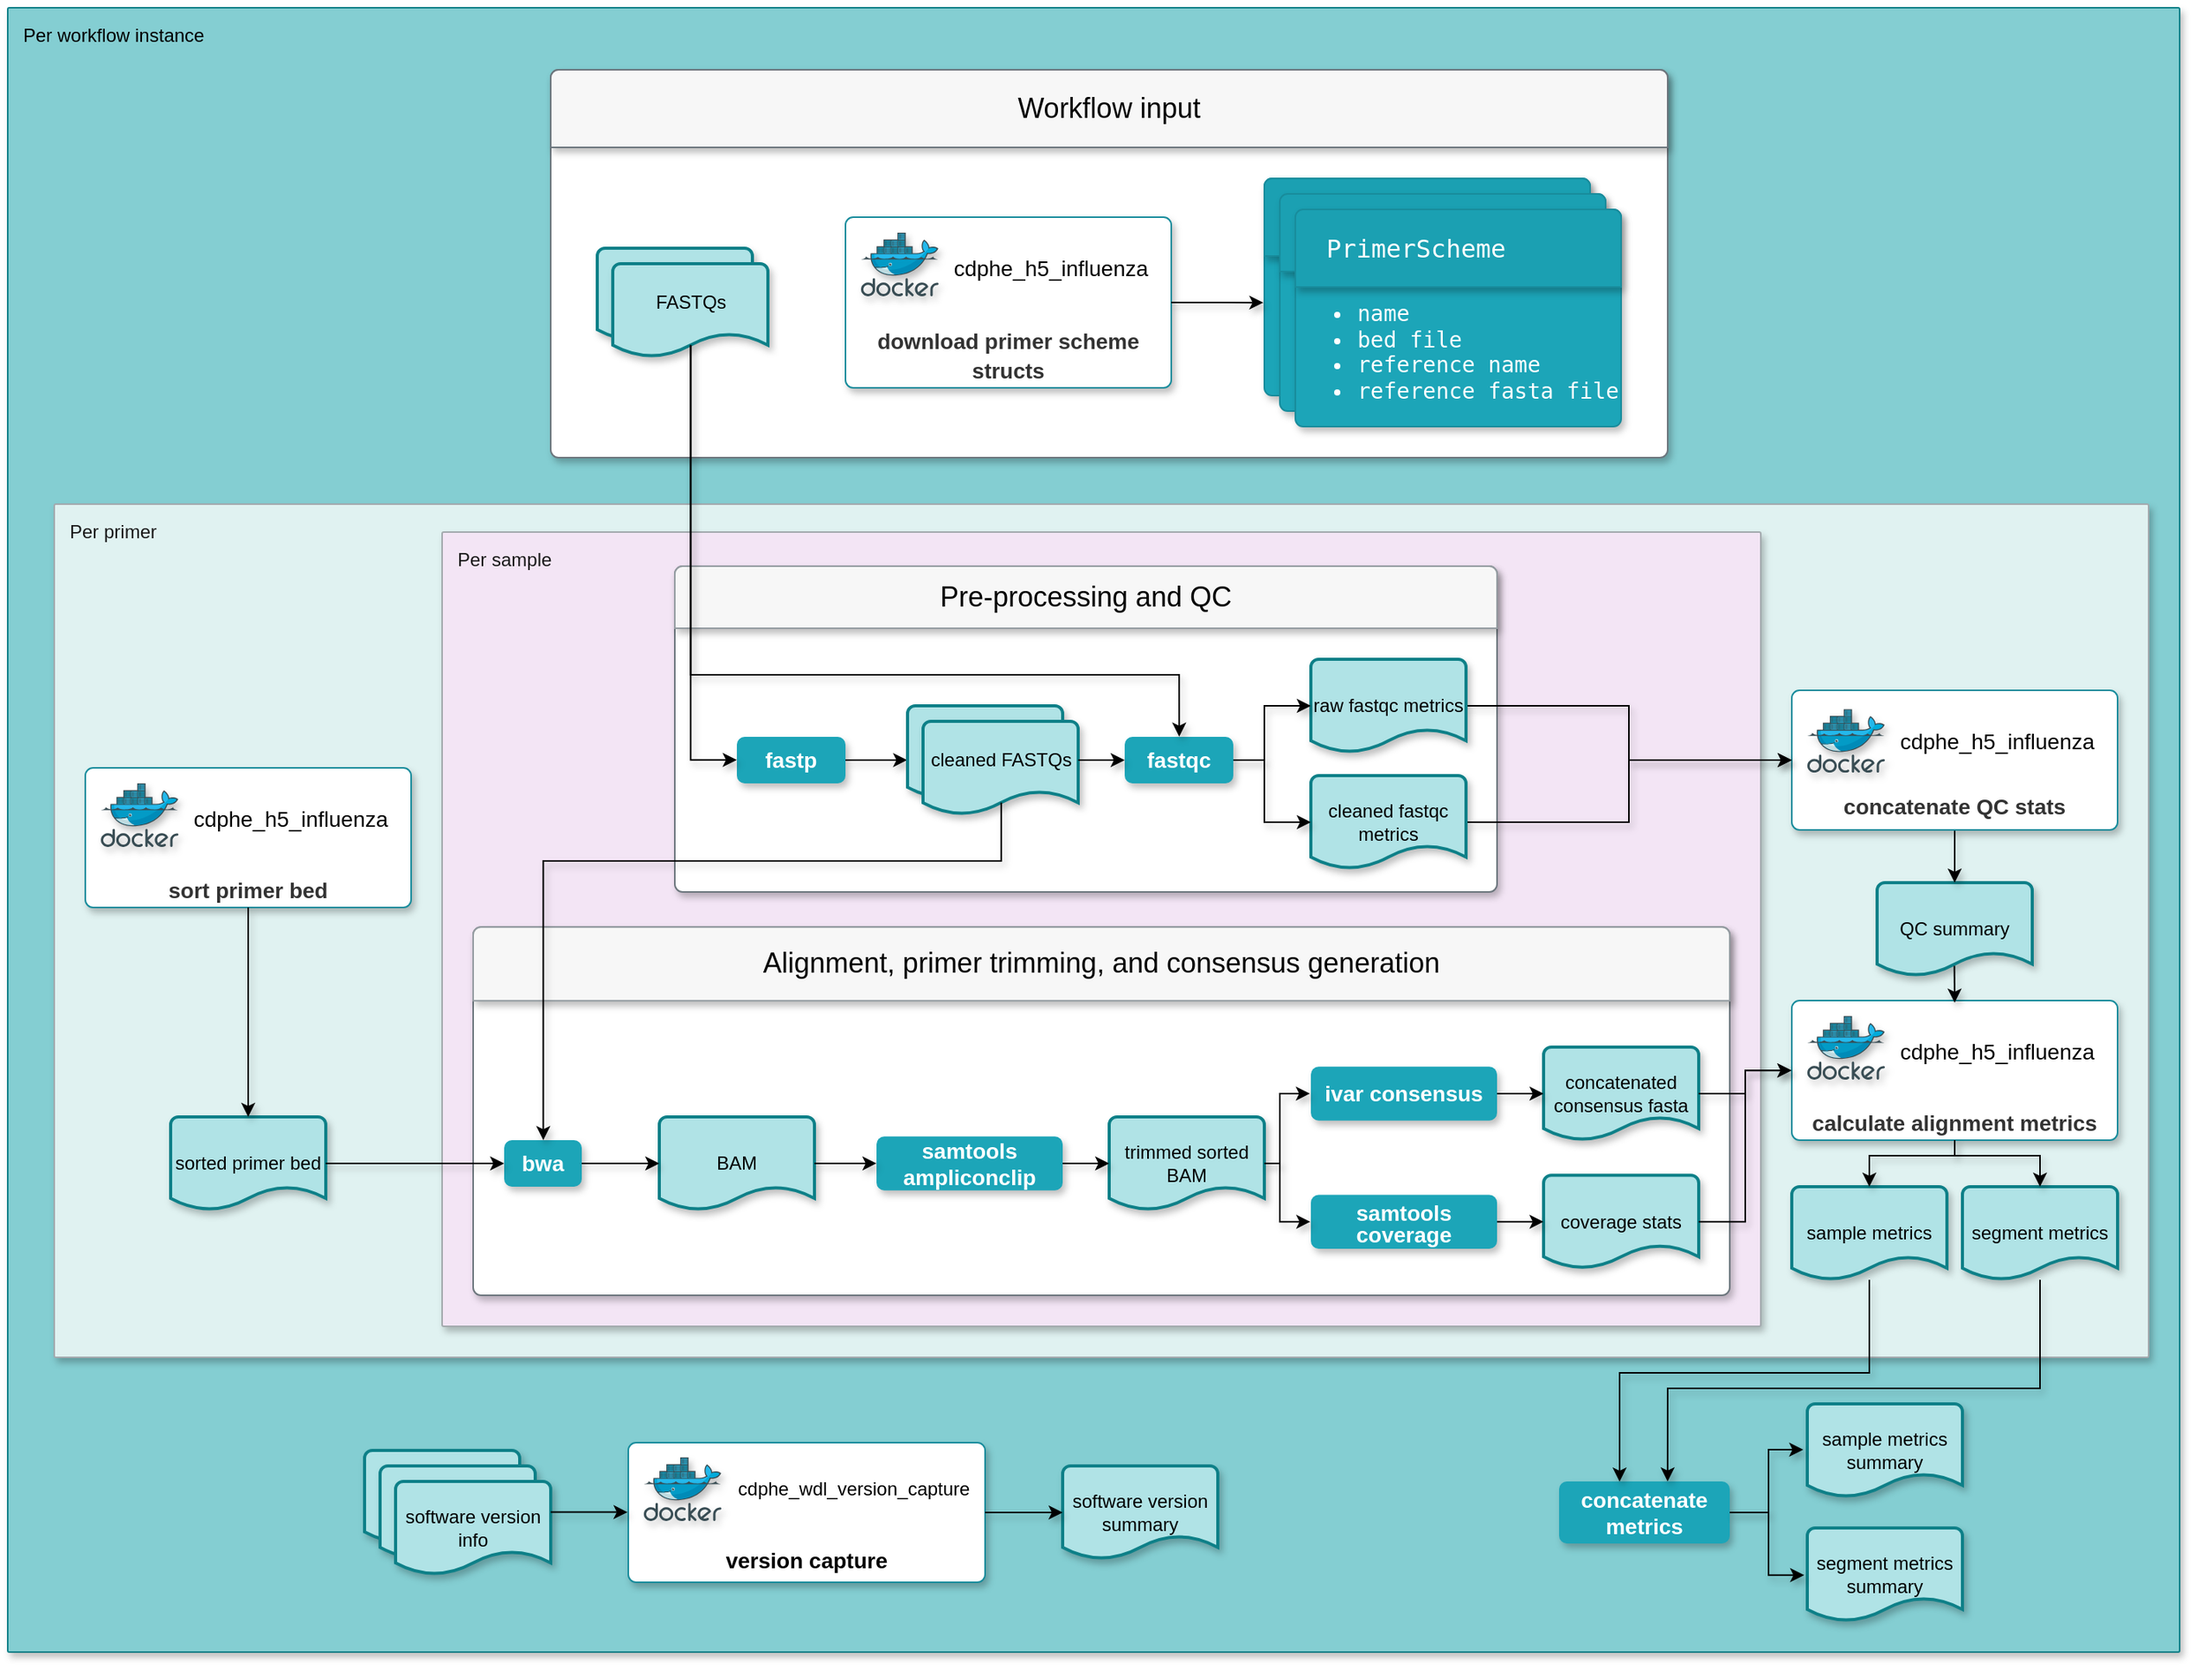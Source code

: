 <mxfile version="24.7.17">
  <diagram id="6a731a19-8d31-9384-78a2-239565b7b9f0" name="Page-1">
    <mxGraphModel dx="1483" dy="880" grid="1" gridSize="10" guides="1" tooltips="1" connect="1" arrows="1" fold="1" page="1" pageScale="1" pageWidth="1920" pageHeight="1200" background="none" math="0" shadow="0">
      <root>
        <mxCell id="0" />
        <mxCell id="1" parent="0" />
        <mxCell id="PwvHuBpC1ZCdnmNJ7vxb-442" value="Per workflow instance" style="sketch=0;points=[[0,0,0],[0.25,0,0],[0.5,0,0],[0.75,0,0],[1,0,0],[1,0.25,0],[1,0.5,0],[1,0.75,0],[1,1,0],[0.75,1,0],[0.5,1,0],[0.25,1,0],[0,1,0],[0,0.75,0],[0,0.5,0],[0,0.25,0]];rounded=1;absoluteArcSize=1;arcSize=2;html=1;strokeColor=#0e8088;shadow=1;dashed=0;fontSize=12;align=left;verticalAlign=top;spacing=10;spacingTop=-4;whiteSpace=wrap;fillColor=#84ced2;" vertex="1" parent="1">
          <mxGeometry x="240" y="80" width="1400" height="1060" as="geometry" />
        </mxCell>
        <mxCell id="PwvHuBpC1ZCdnmNJ7vxb-362" value="&lt;font color=&quot;#1a1a1a&quot;&gt;Per primer&lt;/font&gt;" style="sketch=0;points=[[0,0,0],[0.25,0,0],[0.5,0,0],[0.75,0,0],[1,0,0],[1,0.25,0],[1,0.5,0],[1,0.75,0],[1,1,0],[0.75,1,0],[0.5,1,0],[0.25,1,0],[0,1,0],[0,0.75,0],[0,0.5,0],[0,0.25,0]];rounded=1;absoluteArcSize=1;arcSize=2;html=1;strokeColor=#a3aaae;gradientColor=none;shadow=1;dashed=0;fontSize=12;fontColor=#9E9E9E;align=left;verticalAlign=top;spacing=10;spacingTop=-4;whiteSpace=wrap;fillColor=#E0F2F1;" vertex="1" parent="1">
          <mxGeometry x="270" y="400" width="1350" height="550" as="geometry" />
        </mxCell>
        <mxCell id="PwvHuBpC1ZCdnmNJ7vxb-366" value="&lt;font color=&quot;#1a1a1a&quot;&gt;Per sample&lt;/font&gt;" style="sketch=0;points=[[0,0,0],[0.25,0,0],[0.5,0,0],[0.75,0,0],[1,0,0],[1,0.25,0],[1,0.5,0],[1,0.75,0],[1,1,0],[0.75,1,0],[0.5,1,0],[0.25,1,0],[0,1,0],[0,0.75,0],[0,0.5,0],[0,0.25,0]];rounded=1;absoluteArcSize=1;arcSize=2;html=1;strokeColor=#a3aaae;gradientColor=none;shadow=1;dashed=0;fontSize=12;fontColor=#9E9E9E;align=left;verticalAlign=top;spacing=10;spacingTop=-4;whiteSpace=wrap;fillColor=#F3E5F5;" vertex="1" parent="1">
          <mxGeometry x="520" y="418" width="850" height="512" as="geometry" />
        </mxCell>
        <mxCell id="PwvHuBpC1ZCdnmNJ7vxb-341" value="" style="group;shadow=1;" vertex="1" connectable="0" parent="1">
          <mxGeometry x="1390" y="720" width="210" height="90" as="geometry" />
        </mxCell>
        <mxCell id="PwvHuBpC1ZCdnmNJ7vxb-332" value="&lt;font size=&quot;1&quot; color=&quot;#333333&quot; style=&quot;&quot;&gt;&lt;b style=&quot;font-size: 14px;&quot;&gt;calculate alignment metrics&lt;/b&gt;&lt;/font&gt;" style="html=1;shadow=1;dashed=0;shape=mxgraph.bootstrap.rrect;rSize=5;strokeWidth=1;whiteSpace=wrap;align=center;verticalAlign=bottom;spacingLeft=0;fontStyle=0;fontSize=16;spacing=2;fillColor=default;strokeColor=#188c9c;labelPosition=center;verticalLabelPosition=middle;fontFamily=Helvetica;" vertex="1" parent="PwvHuBpC1ZCdnmNJ7vxb-341">
          <mxGeometry width="210" height="90" as="geometry" />
        </mxCell>
        <mxCell id="PwvHuBpC1ZCdnmNJ7vxb-333" value="" style="group;shadow=1;" vertex="1" connectable="0" parent="PwvHuBpC1ZCdnmNJ7vxb-341">
          <mxGeometry x="10" y="10" width="196.81" height="45.28" as="geometry" />
        </mxCell>
        <mxCell id="PwvHuBpC1ZCdnmNJ7vxb-334" value="&lt;font style=&quot;font-size: 14px;&quot;&gt;cdphe_h5_influenza&lt;/font&gt;" style="text;html=1;align=center;verticalAlign=middle;resizable=0;points=[];autosize=1;strokeColor=none;fillColor=none;shadow=1;" vertex="1" parent="PwvHuBpC1ZCdnmNJ7vxb-333">
          <mxGeometry x="46.81" y="7.64" width="150" height="30" as="geometry" />
        </mxCell>
        <mxCell id="PwvHuBpC1ZCdnmNJ7vxb-335" value="" style="image;sketch=0;aspect=fixed;html=1;points=[];align=center;fontSize=12;image=img/lib/mscae/Docker.svg;shadow=1;" vertex="1" parent="PwvHuBpC1ZCdnmNJ7vxb-341">
          <mxGeometry x="10" y="10" width="50" height="41" as="geometry" />
        </mxCell>
        <mxCell id="PwvHuBpC1ZCdnmNJ7vxb-231" value="QC summary" style="strokeWidth=2;html=1;shape=mxgraph.flowchart.document2;whiteSpace=wrap;size=0.25;fillColor=#b0e3e6;strokeColor=#0e8088;shadow=1;" vertex="1" parent="1">
          <mxGeometry x="1445" y="644" width="100" height="60" as="geometry" />
        </mxCell>
        <mxCell id="PwvHuBpC1ZCdnmNJ7vxb-287" value="" style="edgeStyle=orthogonalEdgeStyle;rounded=0;orthogonalLoop=1;jettySize=auto;html=1;shadow=1;" edge="1" parent="1" source="PwvHuBpC1ZCdnmNJ7vxb-253" target="PwvHuBpC1ZCdnmNJ7vxb-231">
          <mxGeometry relative="1" as="geometry" />
        </mxCell>
        <mxCell id="PwvHuBpC1ZCdnmNJ7vxb-352" value="segment metrics" style="strokeWidth=2;html=1;shape=mxgraph.flowchart.document2;whiteSpace=wrap;size=0.25;fillColor=#b0e3e6;strokeColor=#0e8088;shadow=1;" vertex="1" parent="1">
          <mxGeometry x="1500" y="840" width="100" height="60" as="geometry" />
        </mxCell>
        <mxCell id="PwvHuBpC1ZCdnmNJ7vxb-353" value="sample metrics" style="strokeWidth=2;html=1;shape=mxgraph.flowchart.document2;whiteSpace=wrap;size=0.25;fillColor=#b0e3e6;strokeColor=#0e8088;shadow=1;" vertex="1" parent="1">
          <mxGeometry x="1390" y="840" width="100" height="60" as="geometry" />
        </mxCell>
        <mxCell id="PwvHuBpC1ZCdnmNJ7vxb-348" value="" style="group;shadow=1;" vertex="1" connectable="0" parent="1">
          <mxGeometry x="290" y="570" width="210" height="90" as="geometry" />
        </mxCell>
        <mxCell id="PwvHuBpC1ZCdnmNJ7vxb-279" value="&lt;font size=&quot;1&quot; color=&quot;#333333&quot; style=&quot;&quot;&gt;&lt;b style=&quot;font-size: 14px;&quot;&gt;sort primer bed&lt;/b&gt;&lt;/font&gt;" style="html=1;shadow=1;dashed=0;shape=mxgraph.bootstrap.rrect;rSize=5;strokeWidth=1;whiteSpace=wrap;align=center;verticalAlign=bottom;spacingLeft=0;fontStyle=0;fontSize=16;spacing=2;fillColor=default;strokeColor=#188c9c;labelPosition=center;verticalLabelPosition=middle;fontFamily=Helvetica;" vertex="1" parent="PwvHuBpC1ZCdnmNJ7vxb-348">
          <mxGeometry width="210" height="90" as="geometry" />
        </mxCell>
        <mxCell id="PwvHuBpC1ZCdnmNJ7vxb-280" value="" style="group;shadow=1;" vertex="1" connectable="0" parent="PwvHuBpC1ZCdnmNJ7vxb-348">
          <mxGeometry x="10" y="10" width="196.81" height="45.28" as="geometry" />
        </mxCell>
        <mxCell id="PwvHuBpC1ZCdnmNJ7vxb-281" value="&lt;font style=&quot;font-size: 14px;&quot;&gt;cdphe_h5_influenza&lt;/font&gt;" style="text;html=1;align=center;verticalAlign=middle;resizable=0;points=[];autosize=1;strokeColor=none;fillColor=none;shadow=1;" vertex="1" parent="PwvHuBpC1ZCdnmNJ7vxb-280">
          <mxGeometry x="46.81" y="7.64" width="150" height="30" as="geometry" />
        </mxCell>
        <mxCell id="PwvHuBpC1ZCdnmNJ7vxb-282" value="" style="image;sketch=0;aspect=fixed;html=1;points=[];align=center;fontSize=12;image=img/lib/mscae/Docker.svg;shadow=1;" vertex="1" parent="PwvHuBpC1ZCdnmNJ7vxb-348">
          <mxGeometry x="10" y="10" width="50" height="41" as="geometry" />
        </mxCell>
        <mxCell id="PwvHuBpC1ZCdnmNJ7vxb-284" value="sorted primer bed" style="strokeWidth=2;html=1;shape=mxgraph.flowchart.document2;whiteSpace=wrap;size=0.25;fillColor=#b0e3e6;strokeColor=#0e8088;shadow=1;" vertex="1" parent="1">
          <mxGeometry x="345" y="795" width="100" height="60" as="geometry" />
        </mxCell>
        <mxCell id="PwvHuBpC1ZCdnmNJ7vxb-285" value="" style="edgeStyle=orthogonalEdgeStyle;rounded=0;orthogonalLoop=1;jettySize=auto;html=1;shadow=1;" edge="1" parent="1" source="PwvHuBpC1ZCdnmNJ7vxb-279" target="PwvHuBpC1ZCdnmNJ7vxb-284">
          <mxGeometry relative="1" as="geometry" />
        </mxCell>
        <mxCell id="PwvHuBpC1ZCdnmNJ7vxb-363" value="" style="group;shadow=1;" vertex="1" connectable="0" parent="1">
          <mxGeometry x="1390" y="520" width="210" height="90" as="geometry" />
        </mxCell>
        <mxCell id="PwvHuBpC1ZCdnmNJ7vxb-253" value="&lt;font size=&quot;1&quot; color=&quot;#333333&quot; style=&quot;&quot;&gt;&lt;b style=&quot;font-size: 14px;&quot;&gt;concatenate QC stats&lt;/b&gt;&lt;/font&gt;" style="html=1;shadow=1;dashed=0;shape=mxgraph.bootstrap.rrect;rSize=5;strokeWidth=1;whiteSpace=wrap;align=center;verticalAlign=bottom;spacingLeft=0;fontStyle=0;fontSize=16;spacing=0;fillColor=default;strokeColor=#188c9c;labelPosition=center;verticalLabelPosition=middle;fontFamily=Helvetica;container=0;spacingBottom=6;" vertex="1" parent="PwvHuBpC1ZCdnmNJ7vxb-363">
          <mxGeometry width="210" height="90" as="geometry" />
        </mxCell>
        <mxCell id="PwvHuBpC1ZCdnmNJ7vxb-256" value="&lt;font style=&quot;font-size: 14px;&quot;&gt;cdphe_h5_influenza&lt;/font&gt;" style="text;html=1;align=center;verticalAlign=middle;resizable=0;points=[];autosize=1;strokeColor=none;fillColor=none;container=0;shadow=1;" vertex="1" parent="PwvHuBpC1ZCdnmNJ7vxb-363">
          <mxGeometry x="56.81" y="17.64" width="150" height="30" as="geometry" />
        </mxCell>
        <mxCell id="PwvHuBpC1ZCdnmNJ7vxb-258" value="" style="image;sketch=0;aspect=fixed;html=1;points=[];align=center;fontSize=12;image=img/lib/mscae/Docker.svg;container=0;shadow=1;" vertex="1" parent="PwvHuBpC1ZCdnmNJ7vxb-363">
          <mxGeometry x="10" y="12.14" width="50" height="41" as="geometry" />
        </mxCell>
        <mxCell id="PwvHuBpC1ZCdnmNJ7vxb-364" value="" style="group;shadow=1;" vertex="1" connectable="0" parent="1">
          <mxGeometry x="540" y="672.64" width="810" height="237.36" as="geometry" />
        </mxCell>
        <mxCell id="PwvHuBpC1ZCdnmNJ7vxb-295" value="" style="html=1;shadow=1;dashed=0;shape=mxgraph.bootstrap.rrect;rSize=5;strokeColor=#6c767d;html=1;whiteSpace=wrap;fillColor=#ffffff;fontColor=#1CA5B8;verticalAlign=bottom;align=left;spacing=5;spacingBottom=0;fontSize=14;container=0;" vertex="1" parent="PwvHuBpC1ZCdnmNJ7vxb-364">
          <mxGeometry width="810" height="237.36" as="geometry" />
        </mxCell>
        <mxCell id="PwvHuBpC1ZCdnmNJ7vxb-278" value="bwa" style="html=1;shadow=1;dashed=0;shape=mxgraph.bootstrap.rrect;rSize=5;strokeColor=none;strokeWidth=1;fillColor=#1CA5B8;fontColor=#FFFFFF;whiteSpace=wrap;align=center;verticalAlign=middle;spacingLeft=0;fontStyle=1;fontSize=14;spacing=5;container=0;" vertex="1" parent="PwvHuBpC1ZCdnmNJ7vxb-364">
          <mxGeometry x="20" y="137.36" width="50" height="30" as="geometry" />
        </mxCell>
        <mxCell id="PwvHuBpC1ZCdnmNJ7vxb-313" value="BAM" style="strokeWidth=2;html=1;shape=mxgraph.flowchart.document2;whiteSpace=wrap;size=0.25;fillColor=#b0e3e6;strokeColor=#0e8088;container=0;shadow=1;" vertex="1" parent="PwvHuBpC1ZCdnmNJ7vxb-364">
          <mxGeometry x="120" y="122.36" width="100" height="60" as="geometry" />
        </mxCell>
        <mxCell id="PwvHuBpC1ZCdnmNJ7vxb-283" value="samtools ampliconclip" style="html=1;shadow=1;dashed=0;shape=mxgraph.bootstrap.rrect;rSize=5;strokeColor=none;strokeWidth=1;fillColor=#1CA5B8;fontColor=#FFFFFF;whiteSpace=wrap;align=center;verticalAlign=middle;spacingLeft=0;fontStyle=1;fontSize=14;spacing=5;container=0;" vertex="1" parent="PwvHuBpC1ZCdnmNJ7vxb-364">
          <mxGeometry x="260" y="135" width="120" height="34.72" as="geometry" />
        </mxCell>
        <mxCell id="PwvHuBpC1ZCdnmNJ7vxb-288" value="trimmed sorted BAM" style="strokeWidth=2;html=1;shape=mxgraph.flowchart.document2;whiteSpace=wrap;size=0.25;fillColor=#b0e3e6;strokeColor=#0e8088;spacing=2;container=0;shadow=1;" vertex="1" parent="PwvHuBpC1ZCdnmNJ7vxb-364">
          <mxGeometry x="410" y="122.36" width="100" height="60" as="geometry" />
        </mxCell>
        <mxCell id="PwvHuBpC1ZCdnmNJ7vxb-292" value="ivar consensus" style="html=1;shadow=1;dashed=0;shape=mxgraph.bootstrap.rrect;rSize=5;strokeColor=none;strokeWidth=1;fillColor=#1CA5B8;fontColor=#FFFFFF;whiteSpace=wrap;align=center;verticalAlign=middle;spacingLeft=0;fontStyle=1;fontSize=14;spacing=5;container=0;" vertex="1" parent="PwvHuBpC1ZCdnmNJ7vxb-364">
          <mxGeometry x="540.0" y="90" width="120" height="34.72" as="geometry" />
        </mxCell>
        <mxCell id="PwvHuBpC1ZCdnmNJ7vxb-293" value="concatenated consensus fasta" style="strokeWidth=2;html=1;shape=mxgraph.flowchart.document2;whiteSpace=wrap;size=0.25;fillColor=#b0e3e6;strokeColor=#0e8088;container=0;shadow=1;" vertex="1" parent="PwvHuBpC1ZCdnmNJ7vxb-364">
          <mxGeometry x="690" y="77.36" width="100" height="60" as="geometry" />
        </mxCell>
        <mxCell id="PwvHuBpC1ZCdnmNJ7vxb-337" value="coverage stats" style="strokeWidth=2;html=1;shape=mxgraph.flowchart.document2;whiteSpace=wrap;size=0.25;fillColor=#b0e3e6;strokeColor=#0e8088;container=0;shadow=1;" vertex="1" parent="PwvHuBpC1ZCdnmNJ7vxb-364">
          <mxGeometry x="690" y="160" width="100" height="60" as="geometry" />
        </mxCell>
        <mxCell id="PwvHuBpC1ZCdnmNJ7vxb-336" value="&lt;p style=&quot;line-height: 100%;&quot;&gt;samtools coverage&lt;/p&gt;" style="html=1;shadow=1;dashed=0;shape=mxgraph.bootstrap.rrect;rSize=5;strokeColor=none;strokeWidth=1;fillColor=#1CA5B8;fontColor=#FFFFFF;whiteSpace=wrap;align=center;verticalAlign=middle;spacingLeft=0;fontStyle=1;fontSize=14;spacing=5;container=0;" vertex="1" parent="PwvHuBpC1ZCdnmNJ7vxb-364">
          <mxGeometry x="540.0" y="172.64" width="120" height="34.72" as="geometry" />
        </mxCell>
        <mxCell id="PwvHuBpC1ZCdnmNJ7vxb-315" value="" style="edgeStyle=orthogonalEdgeStyle;rounded=0;orthogonalLoop=1;jettySize=auto;html=1;shadow=1;" edge="1" parent="PwvHuBpC1ZCdnmNJ7vxb-364" source="PwvHuBpC1ZCdnmNJ7vxb-278" target="PwvHuBpC1ZCdnmNJ7vxb-313">
          <mxGeometry relative="1" as="geometry" />
        </mxCell>
        <mxCell id="PwvHuBpC1ZCdnmNJ7vxb-349" value="" style="edgeStyle=orthogonalEdgeStyle;rounded=0;orthogonalLoop=1;jettySize=auto;html=1;shadow=1;" edge="1" parent="PwvHuBpC1ZCdnmNJ7vxb-364" source="PwvHuBpC1ZCdnmNJ7vxb-313" target="PwvHuBpC1ZCdnmNJ7vxb-283">
          <mxGeometry relative="1" as="geometry" />
        </mxCell>
        <mxCell id="PwvHuBpC1ZCdnmNJ7vxb-290" value="" style="edgeStyle=orthogonalEdgeStyle;rounded=0;orthogonalLoop=1;jettySize=auto;html=1;shadow=1;" edge="1" parent="PwvHuBpC1ZCdnmNJ7vxb-364" source="PwvHuBpC1ZCdnmNJ7vxb-283" target="PwvHuBpC1ZCdnmNJ7vxb-288">
          <mxGeometry relative="1" as="geometry" />
        </mxCell>
        <mxCell id="PwvHuBpC1ZCdnmNJ7vxb-294" value="" style="edgeStyle=orthogonalEdgeStyle;rounded=0;orthogonalLoop=1;jettySize=auto;html=1;shadow=1;" edge="1" parent="PwvHuBpC1ZCdnmNJ7vxb-364" source="PwvHuBpC1ZCdnmNJ7vxb-292" target="PwvHuBpC1ZCdnmNJ7vxb-293">
          <mxGeometry relative="1" as="geometry" />
        </mxCell>
        <mxCell id="PwvHuBpC1ZCdnmNJ7vxb-339" value="" style="edgeStyle=orthogonalEdgeStyle;rounded=0;orthogonalLoop=1;jettySize=auto;html=1;shadow=1;" edge="1" parent="PwvHuBpC1ZCdnmNJ7vxb-364" source="PwvHuBpC1ZCdnmNJ7vxb-336" target="PwvHuBpC1ZCdnmNJ7vxb-337">
          <mxGeometry relative="1" as="geometry" />
        </mxCell>
        <mxCell id="PwvHuBpC1ZCdnmNJ7vxb-296" value="&lt;font color=&quot;#000000&quot;&gt;Alignment, primer trimming, and consensus generation&lt;/font&gt;" style="html=1;shadow=1;dashed=0;shape=mxgraph.bootstrap.topButton;rSize=5;perimeter=none;whiteSpace=wrap;fillColor=#F7F7F7;strokeColor=#949ca1;fontColor=#6C767D;resizeWidth=1;fontSize=18;align=center;spacing=20;container=0;" vertex="1" parent="PwvHuBpC1ZCdnmNJ7vxb-364">
          <mxGeometry width="810.0" height="47.472" as="geometry" />
        </mxCell>
        <mxCell id="PwvHuBpC1ZCdnmNJ7vxb-397" style="edgeStyle=orthogonalEdgeStyle;rounded=0;orthogonalLoop=1;jettySize=auto;html=1;entryX=-0.005;entryY=0.499;entryDx=0;entryDy=0;entryPerimeter=0;shadow=1;" edge="1" parent="PwvHuBpC1ZCdnmNJ7vxb-364" source="PwvHuBpC1ZCdnmNJ7vxb-288" target="PwvHuBpC1ZCdnmNJ7vxb-292">
          <mxGeometry relative="1" as="geometry">
            <Array as="points">
              <mxPoint x="520" y="152" />
              <mxPoint x="520" y="107" />
            </Array>
          </mxGeometry>
        </mxCell>
        <mxCell id="PwvHuBpC1ZCdnmNJ7vxb-398" style="edgeStyle=orthogonalEdgeStyle;rounded=0;orthogonalLoop=1;jettySize=auto;html=1;entryX=-0.003;entryY=0.498;entryDx=0;entryDy=0;entryPerimeter=0;shadow=1;" edge="1" parent="PwvHuBpC1ZCdnmNJ7vxb-364" source="PwvHuBpC1ZCdnmNJ7vxb-288" target="PwvHuBpC1ZCdnmNJ7vxb-336">
          <mxGeometry relative="1" as="geometry">
            <Array as="points">
              <mxPoint x="520" y="152" />
              <mxPoint x="520" y="190" />
            </Array>
          </mxGeometry>
        </mxCell>
        <mxCell id="PwvHuBpC1ZCdnmNJ7vxb-368" value="concatenate metrics" style="html=1;shadow=1;dashed=0;shape=mxgraph.bootstrap.rrect;rSize=5;strokeColor=none;strokeWidth=1;fillColor=#1CA5B8;fontColor=#FFFFFF;whiteSpace=wrap;align=center;verticalAlign=middle;spacingLeft=0;fontStyle=1;fontSize=14;spacing=5;" vertex="1" parent="1">
          <mxGeometry x="1240" y="1030" width="110" height="40" as="geometry" />
        </mxCell>
        <mxCell id="PwvHuBpC1ZCdnmNJ7vxb-369" value="segment metrics summary" style="strokeWidth=2;html=1;shape=mxgraph.flowchart.document2;whiteSpace=wrap;size=0.25;fillColor=#b0e3e6;strokeColor=#0e8088;shadow=1;" vertex="1" parent="1">
          <mxGeometry x="1400" y="1060" width="100" height="60" as="geometry" />
        </mxCell>
        <mxCell id="PwvHuBpC1ZCdnmNJ7vxb-370" value="&lt;div&gt;sample metrics summary&lt;/div&gt;" style="strokeWidth=2;html=1;shape=mxgraph.flowchart.document2;whiteSpace=wrap;size=0.25;fillColor=#b0e3e6;strokeColor=#0e8088;shadow=1;" vertex="1" parent="1">
          <mxGeometry x="1400" y="980" width="100" height="60" as="geometry" />
        </mxCell>
        <mxCell id="PwvHuBpC1ZCdnmNJ7vxb-376" value="" style="group;shadow=1;" vertex="1" connectable="0" parent="1">
          <mxGeometry x="470" y="1010" width="120" height="80" as="geometry" />
        </mxCell>
        <mxCell id="PwvHuBpC1ZCdnmNJ7vxb-374" value="" style="strokeWidth=2;html=1;shape=mxgraph.flowchart.document2;whiteSpace=wrap;size=0.25;fillColor=#b0e3e6;strokeColor=#0e8088;shadow=1;" vertex="1" parent="PwvHuBpC1ZCdnmNJ7vxb-376">
          <mxGeometry width="100" height="60" as="geometry" />
        </mxCell>
        <mxCell id="PwvHuBpC1ZCdnmNJ7vxb-375" value="" style="strokeWidth=2;html=1;shape=mxgraph.flowchart.document2;whiteSpace=wrap;size=0.25;fillColor=#b0e3e6;strokeColor=#0e8088;shadow=1;" vertex="1" parent="PwvHuBpC1ZCdnmNJ7vxb-376">
          <mxGeometry x="10" y="10" width="100" height="60" as="geometry" />
        </mxCell>
        <mxCell id="PwvHuBpC1ZCdnmNJ7vxb-371" value="software version info" style="strokeWidth=2;html=1;shape=mxgraph.flowchart.document2;whiteSpace=wrap;size=0.25;fillColor=#b0e3e6;strokeColor=#0e8088;shadow=1;" vertex="1" parent="PwvHuBpC1ZCdnmNJ7vxb-376">
          <mxGeometry x="20" y="20" width="100" height="60" as="geometry" />
        </mxCell>
        <mxCell id="PwvHuBpC1ZCdnmNJ7vxb-208" value="" style="html=1;shadow=1;dashed=0;shape=mxgraph.bootstrap.rrect;rSize=5;strokeColor=#6c767d;html=1;whiteSpace=wrap;fillColor=#ffffff;fontColor=#1CA5B8;verticalAlign=bottom;align=left;spacing=20;spacingBottom=0;fontSize=14;container=0;" vertex="1" parent="1">
          <mxGeometry x="670" y="440" width="530" height="210" as="geometry" />
        </mxCell>
        <mxCell id="PwvHuBpC1ZCdnmNJ7vxb-203" value="fastp" style="html=1;shadow=1;dashed=0;shape=mxgraph.bootstrap.rrect;rSize=5;strokeColor=none;strokeWidth=1;fillColor=#1CA5B8;fontColor=#FFFFFF;whiteSpace=wrap;align=center;verticalAlign=middle;spacingLeft=0;fontStyle=1;fontSize=14;spacing=5;container=0;" vertex="1" parent="1">
          <mxGeometry x="710" y="550" width="70" height="30" as="geometry" />
        </mxCell>
        <mxCell id="PwvHuBpC1ZCdnmNJ7vxb-202" value="fastqc" style="html=1;shadow=1;dashed=0;shape=mxgraph.bootstrap.rrect;rSize=5;strokeColor=none;strokeWidth=1;fillColor=#1CA5B8;fontColor=#FFFFFF;whiteSpace=wrap;align=center;verticalAlign=middle;spacingLeft=0;fontStyle=1;fontSize=14;spacing=5;container=0;" vertex="1" parent="1">
          <mxGeometry x="960" y="550" width="70" height="30" as="geometry" />
        </mxCell>
        <mxCell id="PwvHuBpC1ZCdnmNJ7vxb-327" style="edgeStyle=orthogonalEdgeStyle;rounded=0;orthogonalLoop=1;jettySize=auto;html=1;entryX=-0.002;entryY=0.583;entryDx=0;entryDy=0;entryPerimeter=0;shadow=1;" edge="1" parent="1" source="PwvHuBpC1ZCdnmNJ7vxb-203" target="PwvHuBpC1ZCdnmNJ7vxb-212">
          <mxGeometry relative="1" as="geometry" />
        </mxCell>
        <mxCell id="PwvHuBpC1ZCdnmNJ7vxb-212" value="" style="strokeWidth=2;html=1;shape=mxgraph.flowchart.document2;whiteSpace=wrap;size=0.25;fillColor=#b0e3e6;strokeColor=#0e8088;container=0;shadow=1;" vertex="1" parent="1">
          <mxGeometry x="820" y="530" width="100" height="60" as="geometry" />
        </mxCell>
        <mxCell id="PwvHuBpC1ZCdnmNJ7vxb-213" value="" style="strokeWidth=2;html=1;shape=mxgraph.flowchart.document2;whiteSpace=wrap;size=0.25;fillColor=#b0e3e6;strokeColor=#0e8088;container=0;shadow=1;" vertex="1" parent="1">
          <mxGeometry x="830" y="540" width="100" height="60" as="geometry" />
        </mxCell>
        <mxCell id="PwvHuBpC1ZCdnmNJ7vxb-405" value="" style="edgeStyle=orthogonalEdgeStyle;rounded=0;orthogonalLoop=1;jettySize=auto;html=1;exitX=1.001;exitY=0.416;exitDx=0;exitDy=0;exitPerimeter=0;shadow=1;" edge="1" parent="1" source="PwvHuBpC1ZCdnmNJ7vxb-213" target="PwvHuBpC1ZCdnmNJ7vxb-202">
          <mxGeometry relative="1" as="geometry" />
        </mxCell>
        <mxCell id="PwvHuBpC1ZCdnmNJ7vxb-214" value="cleaned FASTQs" style="text;html=1;align=center;verticalAlign=middle;resizable=0;points=[];autosize=1;strokeColor=none;fillColor=none;container=0;shadow=1;" vertex="1" parent="1">
          <mxGeometry x="825" y="550" width="110" height="30" as="geometry" />
        </mxCell>
        <mxCell id="PwvHuBpC1ZCdnmNJ7vxb-209" value="&lt;font color=&quot;#000000&quot;&gt;Pre-processing and QC&lt;/font&gt;" style="html=1;shadow=1;dashed=0;shape=mxgraph.bootstrap.topButton;rSize=5;perimeter=none;whiteSpace=wrap;fillColor=#F7F7F7;strokeColor=#949ca1;fontColor=#6C767D;resizeWidth=1;fontSize=18;align=center;spacing=20;container=0;" vertex="1" parent="1">
          <mxGeometry x="670" y="440" width="530" height="40" as="geometry" />
        </mxCell>
        <mxCell id="PwvHuBpC1ZCdnmNJ7vxb-385" style="edgeStyle=orthogonalEdgeStyle;rounded=0;orthogonalLoop=1;jettySize=auto;html=1;shadow=1;" edge="1" parent="1" source="PwvHuBpC1ZCdnmNJ7vxb-379" target="PwvHuBpC1ZCdnmNJ7vxb-253">
          <mxGeometry relative="1" as="geometry" />
        </mxCell>
        <mxCell id="PwvHuBpC1ZCdnmNJ7vxb-379" value="raw fastqc metrics" style="strokeWidth=2;html=1;shape=mxgraph.flowchart.document2;whiteSpace=wrap;size=0.25;fillColor=#b0e3e6;strokeColor=#0e8088;shadow=1;" vertex="1" parent="1">
          <mxGeometry x="1080" y="500" width="100" height="60" as="geometry" />
        </mxCell>
        <mxCell id="PwvHuBpC1ZCdnmNJ7vxb-386" style="edgeStyle=orthogonalEdgeStyle;rounded=0;orthogonalLoop=1;jettySize=auto;html=1;shadow=1;" edge="1" parent="1" source="PwvHuBpC1ZCdnmNJ7vxb-380" target="PwvHuBpC1ZCdnmNJ7vxb-253">
          <mxGeometry relative="1" as="geometry" />
        </mxCell>
        <mxCell id="PwvHuBpC1ZCdnmNJ7vxb-380" value="cleaned fastqc metrics" style="strokeWidth=2;html=1;shape=mxgraph.flowchart.document2;whiteSpace=wrap;size=0.25;fillColor=#b0e3e6;strokeColor=#0e8088;shadow=1;" vertex="1" parent="1">
          <mxGeometry x="1080" y="575" width="100" height="60" as="geometry" />
        </mxCell>
        <mxCell id="PwvHuBpC1ZCdnmNJ7vxb-382" style="edgeStyle=orthogonalEdgeStyle;rounded=0;orthogonalLoop=1;jettySize=auto;html=1;entryX=0;entryY=0.5;entryDx=0;entryDy=0;entryPerimeter=0;shadow=1;" edge="1" parent="1" source="PwvHuBpC1ZCdnmNJ7vxb-202" target="PwvHuBpC1ZCdnmNJ7vxb-379">
          <mxGeometry relative="1" as="geometry">
            <Array as="points">
              <mxPoint x="1050" y="565" />
              <mxPoint x="1050" y="530" />
            </Array>
          </mxGeometry>
        </mxCell>
        <mxCell id="PwvHuBpC1ZCdnmNJ7vxb-383" style="edgeStyle=orthogonalEdgeStyle;rounded=0;orthogonalLoop=1;jettySize=auto;html=1;entryX=0;entryY=0.5;entryDx=0;entryDy=0;entryPerimeter=0;shadow=1;" edge="1" parent="1" source="PwvHuBpC1ZCdnmNJ7vxb-202" target="PwvHuBpC1ZCdnmNJ7vxb-380">
          <mxGeometry relative="1" as="geometry">
            <Array as="points">
              <mxPoint x="1050" y="565" />
              <mxPoint x="1050" y="605" />
            </Array>
          </mxGeometry>
        </mxCell>
        <mxCell id="PwvHuBpC1ZCdnmNJ7vxb-394" style="edgeStyle=orthogonalEdgeStyle;rounded=0;orthogonalLoop=1;jettySize=auto;html=1;entryX=0.5;entryY=0.015;entryDx=0;entryDy=0;entryPerimeter=0;exitX=0.498;exitY=0.894;exitDx=0;exitDy=0;exitPerimeter=0;shadow=1;" edge="1" parent="1" source="PwvHuBpC1ZCdnmNJ7vxb-231" target="PwvHuBpC1ZCdnmNJ7vxb-332">
          <mxGeometry relative="1" as="geometry">
            <mxPoint x="1495" y="700" as="sourcePoint" />
          </mxGeometry>
        </mxCell>
        <mxCell id="PwvHuBpC1ZCdnmNJ7vxb-395" style="edgeStyle=orthogonalEdgeStyle;rounded=0;orthogonalLoop=1;jettySize=auto;html=1;entryX=0.5;entryY=0;entryDx=0;entryDy=0;entryPerimeter=0;shadow=1;" edge="1" parent="1" source="PwvHuBpC1ZCdnmNJ7vxb-332" target="PwvHuBpC1ZCdnmNJ7vxb-353">
          <mxGeometry relative="1" as="geometry">
            <Array as="points">
              <mxPoint x="1495" y="820" />
              <mxPoint x="1440" y="820" />
            </Array>
          </mxGeometry>
        </mxCell>
        <mxCell id="PwvHuBpC1ZCdnmNJ7vxb-396" style="edgeStyle=orthogonalEdgeStyle;rounded=0;orthogonalLoop=1;jettySize=auto;html=1;entryX=0.5;entryY=0;entryDx=0;entryDy=0;entryPerimeter=0;shadow=1;" edge="1" parent="1" source="PwvHuBpC1ZCdnmNJ7vxb-332" target="PwvHuBpC1ZCdnmNJ7vxb-352">
          <mxGeometry relative="1" as="geometry">
            <Array as="points">
              <mxPoint x="1495" y="820" />
              <mxPoint x="1550" y="820" />
            </Array>
          </mxGeometry>
        </mxCell>
        <mxCell id="PwvHuBpC1ZCdnmNJ7vxb-399" style="edgeStyle=orthogonalEdgeStyle;rounded=0;orthogonalLoop=1;jettySize=auto;html=1;entryX=0.504;entryY=-0.002;entryDx=0;entryDy=0;entryPerimeter=0;exitX=0.504;exitY=0.873;exitDx=0;exitDy=0;exitPerimeter=0;shadow=1;" edge="1" parent="1" source="PwvHuBpC1ZCdnmNJ7vxb-213" target="PwvHuBpC1ZCdnmNJ7vxb-278">
          <mxGeometry relative="1" as="geometry">
            <Array as="points">
              <mxPoint x="880" y="630" />
              <mxPoint x="585" y="630" />
            </Array>
          </mxGeometry>
        </mxCell>
        <mxCell id="PwvHuBpC1ZCdnmNJ7vxb-406" value="" style="group;shadow=1;" vertex="1" connectable="0" parent="1">
          <mxGeometry x="590" y="120" width="1060" height="1030" as="geometry" />
        </mxCell>
        <mxCell id="PwvHuBpC1ZCdnmNJ7vxb-180" value="" style="html=1;shadow=1;dashed=0;shape=mxgraph.bootstrap.rrect;rSize=5;strokeColor=#6C767D;html=1;whiteSpace=wrap;fillColor=#ffffff;fontColor=#212529;verticalAlign=bottom;align=left;spacing=20;spacingBottom=0;fontSize=14;container=0;" vertex="1" parent="PwvHuBpC1ZCdnmNJ7vxb-406">
          <mxGeometry width="720" height="250" as="geometry" />
        </mxCell>
        <mxCell id="PwvHuBpC1ZCdnmNJ7vxb-181" value="&lt;font color=&quot;#000000&quot;&gt;Workflow input&lt;/font&gt;" style="html=1;shadow=1;dashed=0;shape=mxgraph.bootstrap.topButton;rSize=5;perimeter=none;whiteSpace=wrap;fillColor=#F7F7F7;strokeColor=#6C767D;fontColor=#6C767D;resizeWidth=1;fontSize=18;align=center;spacing=20;container=0;" vertex="1" parent="PwvHuBpC1ZCdnmNJ7vxb-406">
          <mxGeometry width="720" height="50" as="geometry" />
        </mxCell>
        <mxCell id="PwvHuBpC1ZCdnmNJ7vxb-245" value="&lt;font size=&quot;1&quot; color=&quot;#333333&quot; style=&quot;&quot;&gt;&lt;b style=&quot;font-size: 14px;&quot;&gt;download primer scheme structs&lt;/b&gt;&lt;/font&gt;" style="html=1;shadow=1;dashed=0;shape=mxgraph.bootstrap.rrect;rSize=5;strokeWidth=1;whiteSpace=wrap;align=center;verticalAlign=bottom;spacingLeft=0;fontStyle=0;fontSize=16;spacing=2;fillColor=default;strokeColor=#188c9c;labelPosition=center;verticalLabelPosition=middle;fontFamily=Helvetica;container=0;" vertex="1" parent="PwvHuBpC1ZCdnmNJ7vxb-406">
          <mxGeometry x="190" y="95" width="210" height="110" as="geometry" />
        </mxCell>
        <mxCell id="PwvHuBpC1ZCdnmNJ7vxb-263" value="" style="image;sketch=0;aspect=fixed;html=1;points=[];align=center;fontSize=12;image=img/lib/mscae/Docker.svg;container=0;shadow=1;" vertex="1" parent="PwvHuBpC1ZCdnmNJ7vxb-406">
          <mxGeometry x="200" y="105" width="50" height="41" as="geometry" />
        </mxCell>
        <mxCell id="PwvHuBpC1ZCdnmNJ7vxb-194" value="&lt;ul style=&quot;font-size: 14px;&quot;&gt;&lt;li&gt;&lt;font style=&quot;font-size: 14px;&quot; face=&quot;monospace&quot;&gt;name&lt;/font&gt;&lt;/li&gt;&lt;li&gt;&lt;font style=&quot;font-size: 14px;&quot; face=&quot;monospace&quot;&gt;bed file&amp;nbsp;&lt;/font&gt;&lt;/li&gt;&lt;li&gt;&lt;font style=&quot;font-size: 14px;&quot; face=&quot;monospace&quot;&gt;reference name&lt;/font&gt;&lt;/li&gt;&lt;li&gt;&lt;font style=&quot;font-size: 14px;&quot; face=&quot;monospace&quot;&gt;reference fasta file&lt;/font&gt;&lt;/li&gt;&lt;/ul&gt;" style="shadow=1;dashed=0;shape=mxgraph.bootstrap.rrect;rSize=5;strokeColor=#188C9C;html=1;whiteSpace=wrap;fillColor=#1CA5B8;fontColor=#ffffff;verticalAlign=bottom;align=left;spacing=0;spacingBottom=0;fontSize=16;fontFamily=monospace;container=0;" vertex="1" parent="PwvHuBpC1ZCdnmNJ7vxb-406">
          <mxGeometry x="460" y="70" width="210" height="140" as="geometry" />
        </mxCell>
        <mxCell id="PwvHuBpC1ZCdnmNJ7vxb-196" value="&lt;ul style=&quot;font-size: 14px;&quot;&gt;&lt;li&gt;&lt;font style=&quot;font-size: 14px;&quot; face=&quot;monospace&quot;&gt;name&lt;/font&gt;&lt;/li&gt;&lt;li&gt;&lt;font style=&quot;font-size: 14px;&quot; face=&quot;monospace&quot;&gt;bed file&amp;nbsp;&lt;/font&gt;&lt;/li&gt;&lt;li&gt;&lt;font style=&quot;font-size: 14px;&quot; face=&quot;monospace&quot;&gt;reference name&lt;/font&gt;&lt;/li&gt;&lt;li&gt;&lt;font style=&quot;font-size: 14px;&quot; face=&quot;monospace&quot;&gt;reference fasta file&lt;/font&gt;&lt;/li&gt;&lt;/ul&gt;" style="shadow=1;dashed=0;shape=mxgraph.bootstrap.rrect;rSize=5;strokeColor=#188C9C;html=1;whiteSpace=wrap;fillColor=#1CA5B8;fontColor=#ffffff;verticalAlign=bottom;align=left;spacing=0;spacingBottom=0;fontSize=16;fontFamily=monospace;container=0;" vertex="1" parent="PwvHuBpC1ZCdnmNJ7vxb-406">
          <mxGeometry x="470" y="80" width="210" height="140" as="geometry" />
        </mxCell>
        <mxCell id="PwvHuBpC1ZCdnmNJ7vxb-198" value="&lt;ul style=&quot;font-size: 14px;&quot;&gt;&lt;li&gt;&lt;font style=&quot;font-size: 14px;&quot; face=&quot;monospace&quot;&gt;name&lt;/font&gt;&lt;/li&gt;&lt;li&gt;&lt;font style=&quot;font-size: 14px;&quot; face=&quot;monospace&quot;&gt;bed file&amp;nbsp;&lt;/font&gt;&lt;/li&gt;&lt;li&gt;&lt;font style=&quot;font-size: 14px;&quot; face=&quot;monospace&quot;&gt;reference name&lt;/font&gt;&lt;/li&gt;&lt;li&gt;&lt;font style=&quot;font-size: 14px;&quot; face=&quot;monospace&quot;&gt;reference fasta file&lt;/font&gt;&lt;/li&gt;&lt;/ul&gt;" style="shadow=1;dashed=0;shape=mxgraph.bootstrap.rrect;rSize=5;strokeColor=#188C9C;html=1;whiteSpace=wrap;fillColor=#1CA5B8;fontColor=#ffffff;verticalAlign=bottom;align=left;spacing=0;spacingBottom=0;fontSize=16;fontFamily=monospace;container=0;" vertex="1" parent="PwvHuBpC1ZCdnmNJ7vxb-406">
          <mxGeometry x="480" y="90" width="210" height="140" as="geometry" />
        </mxCell>
        <mxCell id="PwvHuBpC1ZCdnmNJ7vxb-195" value="&lt;font face=&quot;monospace&quot; style=&quot;font-size: 16px;&quot;&gt;PrimerScheme&lt;/font&gt;" style="html=1;shadow=1;dashed=0;shape=mxgraph.bootstrap.topButton;rSize=5;perimeter=none;whiteSpace=wrap;fillColor=#1BA0B2;strokeColor=#188C9C;fontColor=#ffffff;resizeWidth=1;fontSize=18;align=left;spacing=20;container=0;" vertex="1" parent="PwvHuBpC1ZCdnmNJ7vxb-406">
          <mxGeometry x="460" y="70" width="210" height="50" as="geometry" />
        </mxCell>
        <mxCell id="PwvHuBpC1ZCdnmNJ7vxb-197" value="&lt;font face=&quot;monospace&quot; style=&quot;font-size: 16px;&quot;&gt;PrimerScheme&lt;/font&gt;" style="html=1;shadow=1;dashed=0;shape=mxgraph.bootstrap.topButton;rSize=5;perimeter=none;whiteSpace=wrap;fillColor=#1BA0B2;strokeColor=#188C9C;fontColor=#ffffff;resizeWidth=1;fontSize=18;align=left;spacing=20;container=0;" vertex="1" parent="PwvHuBpC1ZCdnmNJ7vxb-406">
          <mxGeometry x="470" y="80" width="210" height="50" as="geometry" />
        </mxCell>
        <mxCell id="PwvHuBpC1ZCdnmNJ7vxb-199" value="&lt;font face=&quot;monospace&quot; style=&quot;font-size: 16px;&quot;&gt;PrimerScheme&lt;/font&gt;" style="html=1;shadow=1;dashed=0;shape=mxgraph.bootstrap.topButton;rSize=5;perimeter=none;whiteSpace=wrap;fillColor=#1BA0B2;strokeColor=#188C9C;fontColor=#ffffff;resizeWidth=1;fontSize=18;align=left;spacing=20;container=0;" vertex="1" parent="PwvHuBpC1ZCdnmNJ7vxb-406">
          <mxGeometry x="480" y="90" width="210" height="50" as="geometry" />
        </mxCell>
        <mxCell id="PwvHuBpC1ZCdnmNJ7vxb-248" value="&lt;font style=&quot;font-size: 14px;&quot;&gt;cdphe_h5_influenza&lt;/font&gt;" style="text;html=1;align=center;verticalAlign=middle;resizable=0;points=[];autosize=1;strokeColor=none;fillColor=none;container=0;shadow=1;" vertex="1" parent="PwvHuBpC1ZCdnmNJ7vxb-406">
          <mxGeometry x="246.81" y="112.64" width="150" height="30" as="geometry" />
        </mxCell>
        <mxCell id="PwvHuBpC1ZCdnmNJ7vxb-160" value="" style="strokeWidth=2;html=1;shape=mxgraph.flowchart.document2;whiteSpace=wrap;size=0.25;fillColor=#b0e3e6;strokeColor=#0e8088;container=0;shadow=1;" vertex="1" parent="PwvHuBpC1ZCdnmNJ7vxb-406">
          <mxGeometry x="30" y="115" width="100" height="60" as="geometry" />
        </mxCell>
        <mxCell id="PwvHuBpC1ZCdnmNJ7vxb-161" value="" style="strokeWidth=2;html=1;shape=mxgraph.flowchart.document2;whiteSpace=wrap;size=0.25;fillColor=#b0e3e6;strokeColor=#0e8088;container=0;shadow=1;" vertex="1" parent="PwvHuBpC1ZCdnmNJ7vxb-406">
          <mxGeometry x="40" y="125" width="100" height="60" as="geometry" />
        </mxCell>
        <mxCell id="PwvHuBpC1ZCdnmNJ7vxb-171" value="FASTQs" style="text;html=1;align=center;verticalAlign=middle;resizable=0;points=[];autosize=1;strokeColor=none;fillColor=none;container=0;shadow=1;" vertex="1" parent="PwvHuBpC1ZCdnmNJ7vxb-406">
          <mxGeometry x="55" y="135" width="70" height="30" as="geometry" />
        </mxCell>
        <mxCell id="PwvHuBpC1ZCdnmNJ7vxb-401" style="edgeStyle=orthogonalEdgeStyle;rounded=0;orthogonalLoop=1;jettySize=auto;html=1;entryX=-0.003;entryY=0.572;entryDx=0;entryDy=0;entryPerimeter=0;shadow=1;" edge="1" parent="PwvHuBpC1ZCdnmNJ7vxb-406" source="PwvHuBpC1ZCdnmNJ7vxb-245" target="PwvHuBpC1ZCdnmNJ7vxb-194">
          <mxGeometry relative="1" as="geometry">
            <mxPoint x="460" y="150" as="targetPoint" />
          </mxGeometry>
        </mxCell>
        <mxCell id="PwvHuBpC1ZCdnmNJ7vxb-402" style="edgeStyle=orthogonalEdgeStyle;rounded=0;orthogonalLoop=1;jettySize=auto;html=1;entryX=-0.001;entryY=0.496;entryDx=0;entryDy=0;entryPerimeter=0;exitX=0.502;exitY=0.878;exitDx=0;exitDy=0;exitPerimeter=0;shadow=1;" edge="1" parent="1" source="PwvHuBpC1ZCdnmNJ7vxb-161" target="PwvHuBpC1ZCdnmNJ7vxb-203">
          <mxGeometry relative="1" as="geometry" />
        </mxCell>
        <mxCell id="PwvHuBpC1ZCdnmNJ7vxb-403" style="edgeStyle=orthogonalEdgeStyle;rounded=0;orthogonalLoop=1;jettySize=auto;html=1;entryX=0.502;entryY=-0.005;entryDx=0;entryDy=0;entryPerimeter=0;exitX=0.502;exitY=0.872;exitDx=0;exitDy=0;exitPerimeter=0;shadow=1;" edge="1" parent="1" source="PwvHuBpC1ZCdnmNJ7vxb-161" target="PwvHuBpC1ZCdnmNJ7vxb-202">
          <mxGeometry relative="1" as="geometry">
            <mxPoint x="680" y="300" as="sourcePoint" />
            <Array as="points">
              <mxPoint x="680" y="510" />
              <mxPoint x="995" y="510" />
            </Array>
          </mxGeometry>
        </mxCell>
        <mxCell id="PwvHuBpC1ZCdnmNJ7vxb-407" value="" style="group;shadow=1;" vertex="1" connectable="0" parent="1">
          <mxGeometry x="900" y="1000" width="120" height="80" as="geometry" />
        </mxCell>
        <mxCell id="PwvHuBpC1ZCdnmNJ7vxb-410" value="software version summary" style="strokeWidth=2;html=1;shape=mxgraph.flowchart.document2;whiteSpace=wrap;size=0.25;fillColor=#b0e3e6;strokeColor=#0e8088;shadow=1;" vertex="1" parent="PwvHuBpC1ZCdnmNJ7vxb-407">
          <mxGeometry x="20" y="20" width="100" height="60" as="geometry" />
        </mxCell>
        <mxCell id="PwvHuBpC1ZCdnmNJ7vxb-411" value="" style="group;shadow=1;" vertex="1" connectable="0" parent="1">
          <mxGeometry x="640" y="1005" width="230" height="90" as="geometry" />
        </mxCell>
        <mxCell id="PwvHuBpC1ZCdnmNJ7vxb-232" value="&lt;b&gt;&lt;font style=&quot;font-size: 14px;&quot;&gt;version capture&lt;/font&gt;&lt;/b&gt;" style="html=1;shadow=1;dashed=0;shape=mxgraph.bootstrap.rrect;rSize=5;strokeWidth=1;whiteSpace=wrap;align=center;verticalAlign=bottom;spacingLeft=0;fontStyle=0;fontSize=16;spacing=5;fillColor=default;strokeColor=#188c9c;container=0;" vertex="1" parent="PwvHuBpC1ZCdnmNJ7vxb-411">
          <mxGeometry width="230" height="90" as="geometry" />
        </mxCell>
        <mxCell id="PwvHuBpC1ZCdnmNJ7vxb-230" value="cdphe_wdl_version_capture" style="text;html=1;align=center;verticalAlign=middle;resizable=0;points=[];autosize=1;strokeColor=none;fillColor=none;container=0;shadow=1;" vertex="1" parent="PwvHuBpC1ZCdnmNJ7vxb-411">
          <mxGeometry x="60.0" y="15" width="170" height="30" as="geometry" />
        </mxCell>
        <mxCell id="PwvHuBpC1ZCdnmNJ7vxb-264" value="" style="image;sketch=0;aspect=fixed;html=1;points=[];align=center;fontSize=12;image=img/lib/mscae/Docker.svg;container=0;shadow=1;" vertex="1" parent="PwvHuBpC1ZCdnmNJ7vxb-411">
          <mxGeometry x="10" y="9.5" width="50" height="41" as="geometry" />
        </mxCell>
        <mxCell id="PwvHuBpC1ZCdnmNJ7vxb-412" style="edgeStyle=orthogonalEdgeStyle;rounded=0;orthogonalLoop=1;jettySize=auto;html=1;entryX=-0.002;entryY=0.498;entryDx=0;entryDy=0;entryPerimeter=0;exitX=1;exitY=0.329;exitDx=0;exitDy=0;exitPerimeter=0;shadow=1;" edge="1" parent="1" source="PwvHuBpC1ZCdnmNJ7vxb-371" target="PwvHuBpC1ZCdnmNJ7vxb-232">
          <mxGeometry relative="1" as="geometry" />
        </mxCell>
        <mxCell id="PwvHuBpC1ZCdnmNJ7vxb-415" value="" style="edgeStyle=orthogonalEdgeStyle;rounded=0;orthogonalLoop=1;jettySize=auto;html=1;shadow=1;" edge="1" parent="1" source="PwvHuBpC1ZCdnmNJ7vxb-232" target="PwvHuBpC1ZCdnmNJ7vxb-410">
          <mxGeometry relative="1" as="geometry" />
        </mxCell>
        <mxCell id="PwvHuBpC1ZCdnmNJ7vxb-416" style="edgeStyle=orthogonalEdgeStyle;rounded=0;orthogonalLoop=1;jettySize=auto;html=1;entryX=-0.026;entryY=0.492;entryDx=0;entryDy=0;entryPerimeter=0;shadow=1;" edge="1" parent="1" source="PwvHuBpC1ZCdnmNJ7vxb-368" target="PwvHuBpC1ZCdnmNJ7vxb-370">
          <mxGeometry relative="1" as="geometry" />
        </mxCell>
        <mxCell id="PwvHuBpC1ZCdnmNJ7vxb-417" style="edgeStyle=orthogonalEdgeStyle;rounded=0;orthogonalLoop=1;jettySize=auto;html=1;entryX=-0.02;entryY=0.507;entryDx=0;entryDy=0;entryPerimeter=0;shadow=1;" edge="1" parent="1" source="PwvHuBpC1ZCdnmNJ7vxb-368" target="PwvHuBpC1ZCdnmNJ7vxb-369">
          <mxGeometry relative="1" as="geometry" />
        </mxCell>
        <mxCell id="PwvHuBpC1ZCdnmNJ7vxb-418" style="edgeStyle=orthogonalEdgeStyle;rounded=0;orthogonalLoop=1;jettySize=auto;html=1;shadow=1;" edge="1" parent="1" source="PwvHuBpC1ZCdnmNJ7vxb-284" target="PwvHuBpC1ZCdnmNJ7vxb-278">
          <mxGeometry relative="1" as="geometry" />
        </mxCell>
        <mxCell id="PwvHuBpC1ZCdnmNJ7vxb-419" style="edgeStyle=orthogonalEdgeStyle;rounded=0;orthogonalLoop=1;jettySize=auto;html=1;entryX=0.359;entryY=0.003;entryDx=0;entryDy=0;entryPerimeter=0;shadow=1;" edge="1" parent="1" source="PwvHuBpC1ZCdnmNJ7vxb-353" target="PwvHuBpC1ZCdnmNJ7vxb-368">
          <mxGeometry relative="1" as="geometry">
            <Array as="points">
              <mxPoint x="1440" y="960" />
              <mxPoint x="1279" y="960" />
              <mxPoint x="1279" y="1030" />
            </Array>
          </mxGeometry>
        </mxCell>
        <mxCell id="PwvHuBpC1ZCdnmNJ7vxb-420" style="edgeStyle=orthogonalEdgeStyle;rounded=0;orthogonalLoop=1;jettySize=auto;html=1;entryX=0.636;entryY=0;entryDx=0;entryDy=0;entryPerimeter=0;shadow=1;" edge="1" parent="1" source="PwvHuBpC1ZCdnmNJ7vxb-352" target="PwvHuBpC1ZCdnmNJ7vxb-368">
          <mxGeometry relative="1" as="geometry">
            <Array as="points">
              <mxPoint x="1550" y="970" />
              <mxPoint x="1310" y="970" />
            </Array>
          </mxGeometry>
        </mxCell>
        <mxCell id="PwvHuBpC1ZCdnmNJ7vxb-422" style="edgeStyle=orthogonalEdgeStyle;rounded=0;orthogonalLoop=1;jettySize=auto;html=1;entryX=-0.001;entryY=0.503;entryDx=0;entryDy=0;entryPerimeter=0;shadow=1;" edge="1" parent="1" source="PwvHuBpC1ZCdnmNJ7vxb-337" target="PwvHuBpC1ZCdnmNJ7vxb-332">
          <mxGeometry relative="1" as="geometry">
            <mxPoint x="1390" y="770" as="targetPoint" />
            <Array as="points">
              <mxPoint x="1360" y="863" />
              <mxPoint x="1360" y="765" />
              <mxPoint x="1390" y="765" />
            </Array>
          </mxGeometry>
        </mxCell>
        <mxCell id="PwvHuBpC1ZCdnmNJ7vxb-423" style="edgeStyle=orthogonalEdgeStyle;rounded=0;orthogonalLoop=1;jettySize=auto;html=1;entryX=-0.001;entryY=0.501;entryDx=0;entryDy=0;entryPerimeter=0;shadow=1;" edge="1" parent="1" source="PwvHuBpC1ZCdnmNJ7vxb-293" target="PwvHuBpC1ZCdnmNJ7vxb-332">
          <mxGeometry relative="1" as="geometry" />
        </mxCell>
      </root>
    </mxGraphModel>
  </diagram>
</mxfile>
